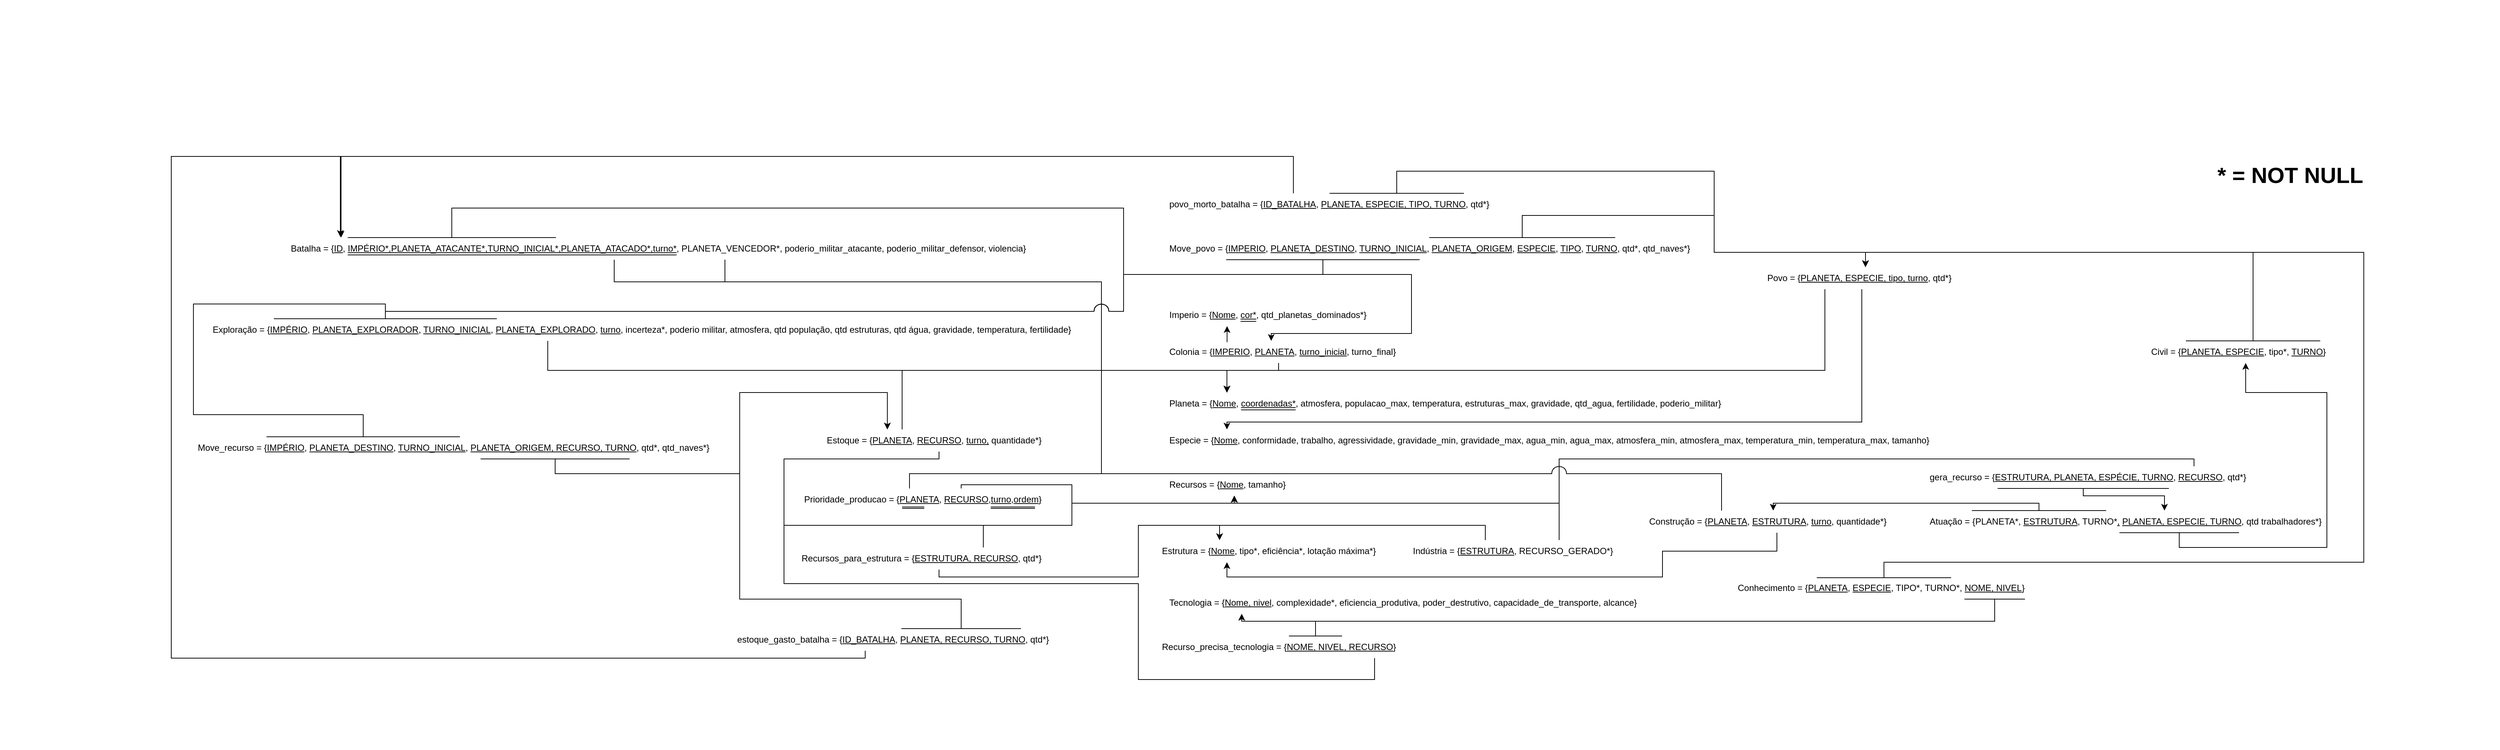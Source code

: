 <mxfile version="22.1.0" type="google">
  <diagram name="Page-1" id="C3AACWnxZTvl1h-b5WP7">
    <mxGraphModel grid="1" page="1" gridSize="10" guides="1" tooltips="1" connect="1" arrows="1" fold="1" pageScale="1" pageWidth="850" pageHeight="1100" math="0" shadow="0">
      <root>
        <mxCell id="0" />
        <mxCell id="1" parent="0" />
        <mxCell id="Lsbw4g7mnwXpiIo-o1B4-1" value="Imperio = {&lt;u&gt;Nome&lt;/u&gt;, &lt;span style=&quot;text-decoration: underline double;&quot;&gt;cor*&lt;/span&gt;, qtd_planetas_dominados*}" style="text;html=1;align=left;verticalAlign=middle;resizable=0;points=[];autosize=1;strokeColor=none;fillColor=none;" vertex="1" parent="1">
          <mxGeometry x="50" y="-110" width="290" height="30" as="geometry" />
        </mxCell>
        <mxCell id="Lsbw4g7mnwXpiIo-o1B4-4" value="Recursos = {&lt;u&gt;Nome&lt;/u&gt;, tamanho}" style="text;html=1;align=left;verticalAlign=middle;resizable=0;points=[];autosize=1;strokeColor=none;fillColor=none;fontSize=12;fontFamily=Helvetica;fontColor=default;" vertex="1" parent="1">
          <mxGeometry x="50" y="120" width="180" height="30" as="geometry" />
        </mxCell>
        <mxCell id="Lsbw4g7mnwXpiIo-o1B4-5" value="Especie = {&lt;u&gt;Nome&lt;/u&gt;, conformidade, trabalho, agressividade, gravidade_min, gravidade_max, agua_min, agua_max, atmosfera_min, atmosfera_max, temperatura_min, temperatura_max, tamanho}&amp;nbsp;" style="text;html=1;align=left;verticalAlign=middle;resizable=0;points=[];autosize=1;strokeColor=none;fillColor=none;fontSize=12;fontFamily=Helvetica;fontColor=default;" vertex="1" parent="1">
          <mxGeometry x="50" y="60" width="1060" height="30" as="geometry" />
        </mxCell>
        <mxCell id="mTyOfikyn7oOmh0rxIlr-37" style="edgeStyle=orthogonalEdgeStyle;rounded=0;orthogonalLoop=1;jettySize=auto;html=1;startArrow=baseDash;startFill=0;startSize=70;" edge="1" parent="1" source="Lsbw4g7mnwXpiIo-o1B4-14" target="Lsbw4g7mnwXpiIo-o1B4-8">
          <mxGeometry relative="1" as="geometry">
            <Array as="points">
              <mxPoint x="250" y="320" />
              <mxPoint x="150" y="320" />
            </Array>
          </mxGeometry>
        </mxCell>
        <mxCell id="Lsbw4g7mnwXpiIo-o1B4-14" value="Recurso_precisa_tecnologia = {&lt;u&gt;NOME, NIVEL, RECURSO&lt;/u&gt;}" style="text;html=1;align=left;verticalAlign=middle;resizable=0;points=[];autosize=1;strokeColor=none;fillColor=none;fontSize=12;fontFamily=Helvetica;fontColor=default;" vertex="1" parent="1">
          <mxGeometry x="40" y="340" width="340" height="30" as="geometry" />
        </mxCell>
        <mxCell id="gEWx3QEfxUd5CWkfhM15-16" value="Move_povo = {&lt;u&gt;IMPERIO&lt;/u&gt;, &lt;u&gt;PLANETA_DESTINO&lt;/u&gt;, &lt;u&gt;TURNO_INICIAL&lt;/u&gt;, &lt;u&gt;PLANETA_ORIGEM&lt;/u&gt;, &lt;u&gt;ESPECIE&lt;/u&gt;, &lt;u&gt;TIPO&lt;/u&gt;, &lt;u&gt;TURNO&lt;/u&gt;, qtd*, qtd_naves*}" style="text;html=1;align=left;verticalAlign=middle;resizable=0;points=[];autosize=1;strokeColor=none;fillColor=none;" vertex="1" parent="1">
          <mxGeometry x="50" y="-200" width="730" height="30" as="geometry" />
        </mxCell>
        <mxCell id="mTyOfikyn7oOmh0rxIlr-56" style="edgeStyle=orthogonalEdgeStyle;rounded=0;orthogonalLoop=1;jettySize=auto;html=1;startArrow=baseDash;startFill=0;startSize=200;endSize=6;targetPerimeterSpacing=0;" edge="1" parent="1" source="gEWx3QEfxUd5CWkfhM15-37" target="Chm7QgpPJBf-2q2Y1dln-6">
          <mxGeometry relative="1" as="geometry">
            <Array as="points">
              <mxPoint x="-780" y="120" />
              <mxPoint x="-530" y="120" />
              <mxPoint x="-530" y="10" />
              <mxPoint x="-330" y="10" />
            </Array>
          </mxGeometry>
        </mxCell>
        <mxCell id="gEWx3QEfxUd5CWkfhM15-37" value="Move_recurso = {&lt;u&gt;IMPÉRIO&lt;/u&gt;, &lt;u&gt;PLANETA_DESTINO&lt;/u&gt;, &lt;u&gt;TURNO_INICIAL&lt;/u&gt;, &lt;u&gt;PLANETA_ORIGEM, RECURSO, TURNO&lt;/u&gt;, qtd*, qtd_naves*}" style="text;html=1;align=right;verticalAlign=middle;resizable=0;points=[];autosize=1;strokeColor=none;fillColor=none;" vertex="1" parent="1">
          <mxGeometry x="-1290" y="70" width="720" height="30" as="geometry" />
        </mxCell>
        <mxCell id="mTyOfikyn7oOmh0rxIlr-70" style="edgeStyle=orthogonalEdgeStyle;rounded=0;orthogonalLoop=1;jettySize=auto;html=1;startArrow=baseDash;startFill=0;startSize=230;" edge="1" parent="1" source="gEWx3QEfxUd5CWkfhM15-42" target="Chm7QgpPJBf-2q2Y1dln-9">
          <mxGeometry relative="1" as="geometry">
            <Array as="points">
              <mxPoint x="1290" y="150" />
              <mxPoint x="1400" y="150" />
            </Array>
          </mxGeometry>
        </mxCell>
        <mxCell id="mTyOfikyn7oOmh0rxIlr-73" style="edgeStyle=orthogonalEdgeStyle;rounded=0;orthogonalLoop=1;jettySize=auto;html=1;jumpStyle=arc;jumpSize=20;" edge="1" parent="1" source="gEWx3QEfxUd5CWkfhM15-42" target="Lsbw4g7mnwXpiIo-o1B4-4">
          <mxGeometry relative="1" as="geometry">
            <Array as="points">
              <mxPoint x="1440" y="100" />
              <mxPoint x="580" y="100" />
              <mxPoint x="580" y="160" />
              <mxPoint x="140" y="160" />
            </Array>
          </mxGeometry>
        </mxCell>
        <mxCell id="gEWx3QEfxUd5CWkfhM15-42" value="gera_recurso = {&lt;u&gt;ESTRUTURA, PLANETA, ESPÉCIE, TURNO&lt;/u&gt;, &lt;u&gt;RECURSO&lt;/u&gt;, qtd*}" style="text;html=1;align=left;verticalAlign=middle;resizable=0;points=[];autosize=1;strokeColor=none;fillColor=none;" vertex="1" parent="1">
          <mxGeometry x="1080" y="110" width="450" height="30" as="geometry" />
        </mxCell>
        <mxCell id="Lsbw4g7mnwXpiIo-o1B4-7" value="Estrutura = {&lt;u&gt;Nome&lt;/u&gt;, tipo*, eficiência*, lotação máxima*}" style="text;html=1;align=left;verticalAlign=middle;resizable=0;points=[];autosize=1;strokeColor=none;fillColor=none;fontSize=12;fontFamily=Helvetica;fontColor=default;" vertex="1" parent="1">
          <mxGeometry x="40" y="210" width="310" height="30" as="geometry" />
        </mxCell>
        <mxCell id="mTyOfikyn7oOmh0rxIlr-40" style="edgeStyle=orthogonalEdgeStyle;rounded=0;orthogonalLoop=1;jettySize=auto;html=1;" edge="1" parent="1" source="gEWx3QEfxUd5CWkfhM15-10" target="Lsbw4g7mnwXpiIo-o1B4-7">
          <mxGeometry relative="1" as="geometry">
            <Array as="points">
              <mxPoint x="480" y="190" />
              <mxPoint x="120" y="190" />
            </Array>
          </mxGeometry>
        </mxCell>
        <mxCell id="gEWx3QEfxUd5CWkfhM15-10" value="Indústria = {&lt;u&gt;ESTRUTURA&lt;/u&gt;, RECURSO_GERADO*}" style="text;html=1;align=left;verticalAlign=middle;resizable=0;points=[];autosize=1;strokeColor=none;fillColor=none;" vertex="1" parent="1">
          <mxGeometry x="380" y="210" width="290" height="30" as="geometry" />
        </mxCell>
        <mxCell id="Lsbw4g7mnwXpiIo-o1B4-8" value="Tecnologia = {&lt;u&gt;Nome, nivel&lt;/u&gt;, complexidade*, eficiencia_produtiva, poder_destrutivo, capacidade_de_transporte, alcance}" style="text;html=1;align=left;verticalAlign=middle;resizable=0;points=[];autosize=1;strokeColor=none;fillColor=none;fontSize=12;fontFamily=Helvetica;fontColor=default;" vertex="1" parent="1">
          <mxGeometry x="50" y="280" width="660" height="30" as="geometry" />
        </mxCell>
        <mxCell id="mTyOfikyn7oOmh0rxIlr-20" style="edgeStyle=orthogonalEdgeStyle;rounded=0;orthogonalLoop=1;jettySize=auto;html=1;endArrow=none;endFill=0;" edge="1" parent="1" source="Chm7QgpPJBf-2q2Y1dln-6">
          <mxGeometry relative="1" as="geometry">
            <mxPoint x="130" y="-20" as="targetPoint" />
            <Array as="points">
              <mxPoint x="-310" y="-20" />
            </Array>
          </mxGeometry>
        </mxCell>
        <mxCell id="Chm7QgpPJBf-2q2Y1dln-6" value="Estoque = {&lt;u&gt;PLANETA&lt;/u&gt;, &lt;u&gt;RECURSO&lt;/u&gt;, &lt;u&gt;turno,&lt;/u&gt;&amp;nbsp;quantidade*}" style="text;html=1;align=right;verticalAlign=middle;resizable=0;points=[];autosize=1;strokeColor=none;fillColor=none;" vertex="1" parent="1">
          <mxGeometry x="-430" y="60" width="310" height="30" as="geometry" />
        </mxCell>
        <mxCell id="mTyOfikyn7oOmh0rxIlr-27" style="edgeStyle=orthogonalEdgeStyle;rounded=0;orthogonalLoop=1;jettySize=auto;html=1;" edge="1" parent="1" source="gEWx3QEfxUd5CWkfhM15-18" target="Lsbw4g7mnwXpiIo-o1B4-4">
          <mxGeometry relative="1" as="geometry">
            <mxPoint x="30" y="150" as="targetPoint" />
            <Array as="points">
              <mxPoint x="-230" y="135" />
              <mxPoint x="-80" y="135" />
              <mxPoint x="-80" y="160" />
              <mxPoint x="140" y="160" />
            </Array>
          </mxGeometry>
        </mxCell>
        <mxCell id="gEWx3QEfxUd5CWkfhM15-18" value="Prioridade_producao = {&lt;u&gt;PLANETA&lt;/u&gt;, &lt;u&gt;RECURSO&lt;/u&gt;,&lt;u&gt;turno&lt;/u&gt;,&lt;u&gt;ordem&lt;/u&gt;}" style="text;html=1;align=right;verticalAlign=middle;resizable=0;points=[];autosize=1;strokeColor=none;fillColor=none;" vertex="1" parent="1">
          <mxGeometry x="-470" y="140" width="350" height="30" as="geometry" />
        </mxCell>
        <mxCell id="gEWx3QEfxUd5CWkfhM15-38" value="estoque_gasto_batalha = {&lt;u&gt;ID_BATALHA&lt;/u&gt;, &lt;u&gt;PLANETA, RECURSO, TURNO&lt;/u&gt;, qtd*}" style="text;html=1;align=right;verticalAlign=middle;resizable=0;points=[];autosize=1;strokeColor=none;fillColor=none;" vertex="1" parent="1">
          <mxGeometry x="-560" y="330" width="450" height="30" as="geometry" />
        </mxCell>
        <mxCell id="gEWx3QEfxUd5CWkfhM15-39" value="povo_morto_batalha = {&lt;u&gt;ID_BATALHA&lt;/u&gt;, &lt;u&gt;PLANETA, ESPECIE, TIPO, TURNO&lt;/u&gt;, qtd*}" style="text;html=1;align=left;verticalAlign=middle;resizable=0;points=[];autosize=1;strokeColor=none;fillColor=none;" vertex="1" parent="1">
          <mxGeometry x="50" y="-260" width="460" height="30" as="geometry" />
        </mxCell>
        <mxCell id="AogvxfoWtlMNjZo7INhP-4" value="Povo = {&lt;u&gt;PLANETA, ESPECIE, tipo, turno&lt;/u&gt;, qtd*}" style="text;html=1;align=left;verticalAlign=middle;resizable=0;points=[];autosize=1;strokeColor=none;fillColor=none;" vertex="1" parent="1">
          <mxGeometry x="860" y="-160" width="270" height="30" as="geometry" />
        </mxCell>
        <mxCell id="AogvxfoWtlMNjZo7INhP-5" value="Civil = {&lt;u&gt;PLANETA, ESPECIE&lt;/u&gt;, tipo*, &lt;u&gt;TURNO&lt;/u&gt;}" style="text;html=1;align=left;verticalAlign=middle;resizable=0;points=[];autosize=1;strokeColor=none;fillColor=none;fontSize=12;fontFamily=Helvetica;fontColor=default;" vertex="1" parent="1">
          <mxGeometry x="1380" y="-60" width="260" height="30" as="geometry" />
        </mxCell>
        <mxCell id="Chm7QgpPJBf-2q2Y1dln-1" value="Conhecimento = {&lt;u&gt;PLANETA&lt;/u&gt;, &lt;u&gt;ESPECIE&lt;/u&gt;, TIPO*,&amp;nbsp;TURNO*, &lt;u&gt;NOME, NIVEL&lt;/u&gt;}" style="text;html=1;align=left;verticalAlign=middle;resizable=0;points=[];autosize=1;strokeColor=none;fillColor=none;" vertex="1" parent="1">
          <mxGeometry x="820" y="260" width="410" height="30" as="geometry" />
        </mxCell>
        <mxCell id="mTyOfikyn7oOmh0rxIlr-28" style="edgeStyle=orthogonalEdgeStyle;rounded=0;orthogonalLoop=1;jettySize=auto;html=1;" edge="1" parent="1" source="Chm7QgpPJBf-2q2Y1dln-4" target="Lsbw4g7mnwXpiIo-o1B4-3">
          <mxGeometry relative="1" as="geometry">
            <Array as="points">
              <mxPoint x="200" y="-20" />
              <mxPoint x="130" y="-20" />
            </Array>
          </mxGeometry>
        </mxCell>
        <mxCell id="mTyOfikyn7oOmh0rxIlr-29" style="edgeStyle=orthogonalEdgeStyle;rounded=0;orthogonalLoop=1;jettySize=auto;html=1;exitX=0.243;exitY=0.06;exitDx=0;exitDy=0;exitPerimeter=0;" edge="1" parent="1" source="Chm7QgpPJBf-2q2Y1dln-4" target="Lsbw4g7mnwXpiIo-o1B4-1">
          <mxGeometry relative="1" as="geometry">
            <Array as="points">
              <mxPoint x="130" y="-70" />
              <mxPoint x="130" y="-70" />
            </Array>
          </mxGeometry>
        </mxCell>
        <mxCell id="Chm7QgpPJBf-2q2Y1dln-4" value="Colonia = {&lt;u&gt;IMPERIO&lt;/u&gt;, &lt;u&gt;PLANETA&lt;/u&gt;, &lt;u&gt;turno_inicial&lt;/u&gt;, turno_final}" style="text;html=1;align=left;verticalAlign=middle;resizable=0;points=[];autosize=1;strokeColor=none;fillColor=none;" vertex="1" parent="1">
          <mxGeometry x="50" y="-60" width="330" height="30" as="geometry" />
        </mxCell>
        <mxCell id="Lsbw4g7mnwXpiIo-o1B4-3" value="Planeta = {&lt;u&gt;Nome&lt;/u&gt;, &lt;span style=&quot;text-decoration: underline double;&quot;&gt;coordenadas*&lt;/span&gt;, atmosfera, populacao_max, temperatura, estruturas_max, gravidade, qtd_agua, fertilidade, poderio_militar}" style="text;html=1;align=left;verticalAlign=middle;resizable=0;points=[];autosize=1;strokeColor=none;fillColor=none;fontSize=12;fontFamily=Helvetica;fontColor=default;" vertex="1" parent="1">
          <mxGeometry x="50" y="10" width="770" height="30" as="geometry" />
        </mxCell>
        <mxCell id="Chm7QgpPJBf-2q2Y1dln-7" value="Exploração = {&lt;u&gt;IMPÉRIO&lt;/u&gt;, &lt;u&gt;PLANETA_EXPLORADOR&lt;/u&gt;, &lt;u&gt;TURNO_INICIAL&lt;/u&gt;, &lt;u&gt;PLANETA_EXPLORADO&lt;/u&gt;, &lt;u&gt;turno&lt;/u&gt;, incerteza*, poderio militar, atmosfera, qtd população, qtd estruturas, qtd água, gravidade, temperatura, fertilidade}" style="text;html=1;align=right;verticalAlign=middle;resizable=0;points=[];autosize=1;strokeColor=none;fillColor=none;" vertex="1" parent="1">
          <mxGeometry x="-1270" y="-90" width="1190" height="30" as="geometry" />
        </mxCell>
        <mxCell id="Chm7QgpPJBf-2q2Y1dln-8" value="&lt;div style=&quot;&quot;&gt;&lt;span style=&quot;background-color: initial;&quot;&gt;Batalha = {&lt;/span&gt;&lt;u style=&quot;background-color: initial;&quot;&gt;ID&lt;/u&gt;&lt;span style=&quot;background-color: initial;&quot;&gt;, &lt;/span&gt;&lt;span style=&quot;background-color: initial; text-decoration-line: underline; text-decoration-style: double;&quot;&gt;IMPÉRIO*,PLANETA_ATACANTE*,TURNO_INICIAL*,PLANETA_ATACADO*,turno*&lt;/span&gt;&lt;span style=&quot;background-color: initial;&quot;&gt;, PLANETA_VENCEDOR*, poderio_militar_atacante, poderio_militar_defensor, violencia}&amp;nbsp;&lt;/span&gt;&lt;/div&gt;" style="text;html=1;align=left;verticalAlign=middle;resizable=0;points=[];autosize=1;strokeColor=none;fillColor=none;" vertex="1" parent="1">
          <mxGeometry x="-1140" y="-200" width="1020" height="30" as="geometry" />
        </mxCell>
        <mxCell id="mTyOfikyn7oOmh0rxIlr-23" style="edgeStyle=orthogonalEdgeStyle;rounded=0;orthogonalLoop=1;jettySize=auto;html=1;" edge="1" parent="1" source="Lsbw4g7mnwXpiIo-o1B4-13" target="Lsbw4g7mnwXpiIo-o1B4-7">
          <mxGeometry relative="1" as="geometry">
            <Array as="points">
              <mxPoint x="-260" y="260" />
              <mxPoint x="10" y="260" />
              <mxPoint x="10" y="190" />
              <mxPoint x="120" y="190" />
            </Array>
          </mxGeometry>
        </mxCell>
        <mxCell id="mTyOfikyn7oOmh0rxIlr-26" style="edgeStyle=orthogonalEdgeStyle;rounded=0;orthogonalLoop=1;jettySize=auto;html=1;" edge="1" parent="1" source="Lsbw4g7mnwXpiIo-o1B4-13" target="Lsbw4g7mnwXpiIo-o1B4-4">
          <mxGeometry relative="1" as="geometry">
            <Array as="points">
              <mxPoint x="-200" y="190" />
              <mxPoint x="-80" y="190" />
              <mxPoint x="-80" y="160" />
              <mxPoint x="140" y="160" />
            </Array>
          </mxGeometry>
        </mxCell>
        <mxCell id="Lsbw4g7mnwXpiIo-o1B4-13" value="Recursos_para_estrutura = {&lt;u&gt;ESTRUTURA, RECURSO&lt;/u&gt;, qtd*}" style="text;html=1;align=right;verticalAlign=middle;resizable=0;points=[];autosize=1;strokeColor=none;fillColor=none;fontSize=12;fontFamily=Helvetica;fontColor=default;" vertex="1" parent="1">
          <mxGeometry x="-470" y="220" width="350" height="30" as="geometry" />
        </mxCell>
        <mxCell id="mTyOfikyn7oOmh0rxIlr-22" style="edgeStyle=orthogonalEdgeStyle;rounded=0;orthogonalLoop=1;jettySize=auto;html=1;" edge="1" parent="1" source="Chm7QgpPJBf-2q2Y1dln-6" target="Lsbw4g7mnwXpiIo-o1B4-4">
          <mxGeometry relative="1" as="geometry">
            <Array as="points">
              <mxPoint x="-260" y="100" />
              <mxPoint x="-470" y="100" />
              <mxPoint x="-470" y="190" />
              <mxPoint x="-80" y="190" />
              <mxPoint x="-80" y="160" />
              <mxPoint x="140" y="160" />
            </Array>
          </mxGeometry>
        </mxCell>
        <mxCell id="mTyOfikyn7oOmh0rxIlr-25" style="edgeStyle=orthogonalEdgeStyle;rounded=0;orthogonalLoop=1;jettySize=auto;html=1;startArrow=baseDash;startFill=0;startSize=160;" edge="1" parent="1" source="gEWx3QEfxUd5CWkfhM15-38" target="Chm7QgpPJBf-2q2Y1dln-6">
          <mxGeometry relative="1" as="geometry">
            <mxPoint x="-430" y="75" as="targetPoint" />
            <Array as="points">
              <mxPoint x="-230" y="290" />
              <mxPoint x="-530" y="290" />
              <mxPoint x="-530" y="10" />
              <mxPoint x="-330" y="10" />
            </Array>
          </mxGeometry>
        </mxCell>
        <mxCell id="mTyOfikyn7oOmh0rxIlr-30" style="edgeStyle=orthogonalEdgeStyle;rounded=0;orthogonalLoop=1;jettySize=auto;html=1;startArrow=baseDash;startFill=0;targetPerimeterSpacing=8;startSize=280;endArrow=none;endFill=0;" edge="1" parent="1" source="Chm7QgpPJBf-2q2Y1dln-8">
          <mxGeometry relative="1" as="geometry">
            <mxPoint x="260" y="-150" as="targetPoint" />
            <Array as="points">
              <mxPoint x="-920" y="-240" />
              <mxPoint x="-10" y="-240" />
              <mxPoint x="-10" y="-150" />
              <mxPoint x="50" y="-150" />
            </Array>
          </mxGeometry>
        </mxCell>
        <mxCell id="mTyOfikyn7oOmh0rxIlr-31" style="edgeStyle=orthogonalEdgeStyle;rounded=0;orthogonalLoop=1;jettySize=auto;html=1;" edge="1" parent="1" source="Chm7QgpPJBf-2q2Y1dln-8" target="Lsbw4g7mnwXpiIo-o1B4-3">
          <mxGeometry relative="1" as="geometry">
            <Array as="points">
              <mxPoint x="-700" y="-140" />
              <mxPoint x="-40" y="-140" />
              <mxPoint x="-40" y="-20" />
              <mxPoint x="130" y="-20" />
            </Array>
          </mxGeometry>
        </mxCell>
        <mxCell id="mTyOfikyn7oOmh0rxIlr-35" style="edgeStyle=orthogonalEdgeStyle;rounded=0;orthogonalLoop=1;jettySize=auto;html=1;jumpStyle=arc;jumpSize=20;" edge="1" parent="1" source="gEWx3QEfxUd5CWkfhM15-38">
          <mxGeometry relative="1" as="geometry">
            <Array as="points">
              <mxPoint x="-360" y="370" />
              <mxPoint x="-1300" y="370" />
              <mxPoint x="-1300" y="-310" />
              <mxPoint x="-1071" y="-310" />
            </Array>
            <mxPoint x="-1071" y="-201" as="targetPoint" />
          </mxGeometry>
        </mxCell>
        <mxCell id="mTyOfikyn7oOmh0rxIlr-34" style="edgeStyle=orthogonalEdgeStyle;rounded=0;orthogonalLoop=1;jettySize=auto;html=1;jumpStyle=none;" edge="1" parent="1" source="Chm7QgpPJBf-2q2Y1dln-8" target="Lsbw4g7mnwXpiIo-o1B4-3">
          <mxGeometry relative="1" as="geometry">
            <mxPoint x="50" y="85" as="targetPoint" />
            <Array as="points">
              <mxPoint x="-550" y="-140" />
              <mxPoint x="-40" y="-140" />
              <mxPoint x="-40" y="-20" />
              <mxPoint x="130" y="-20" />
            </Array>
          </mxGeometry>
        </mxCell>
        <mxCell id="mTyOfikyn7oOmh0rxIlr-36" style="edgeStyle=orthogonalEdgeStyle;rounded=0;orthogonalLoop=1;jettySize=auto;html=1;" edge="1" parent="1" source="Lsbw4g7mnwXpiIo-o1B4-14" target="Lsbw4g7mnwXpiIo-o1B4-4">
          <mxGeometry relative="1" as="geometry">
            <mxPoint x="400" y="369" as="sourcePoint" />
            <mxPoint x="50.9" y="189.67" as="targetPoint" />
            <Array as="points">
              <mxPoint x="330" y="399" />
              <mxPoint x="10" y="399" />
              <mxPoint x="10" y="269" />
              <mxPoint x="-470" y="269" />
              <mxPoint x="-470" y="190" />
              <mxPoint x="-80" y="190" />
              <mxPoint x="-80" y="160" />
              <mxPoint x="140" y="160" />
            </Array>
          </mxGeometry>
        </mxCell>
        <mxCell id="mTyOfikyn7oOmh0rxIlr-46" style="edgeStyle=orthogonalEdgeStyle;rounded=0;orthogonalLoop=1;jettySize=auto;html=1;" edge="1" parent="1" source="gEWx3QEfxUd5CWkfhM15-10" target="Lsbw4g7mnwXpiIo-o1B4-4">
          <mxGeometry relative="1" as="geometry">
            <Array as="points">
              <mxPoint x="580" y="160" />
              <mxPoint x="140" y="160" />
            </Array>
          </mxGeometry>
        </mxCell>
        <mxCell id="mTyOfikyn7oOmh0rxIlr-47" style="edgeStyle=orthogonalEdgeStyle;rounded=0;orthogonalLoop=1;jettySize=auto;html=1;" edge="1" parent="1" source="AogvxfoWtlMNjZo7INhP-4" target="Lsbw4g7mnwXpiIo-o1B4-3">
          <mxGeometry relative="1" as="geometry">
            <mxPoint x="790" y="70" as="targetPoint" />
            <Array as="points">
              <mxPoint x="940" y="-20" />
              <mxPoint x="130" y="-20" />
            </Array>
          </mxGeometry>
        </mxCell>
        <mxCell id="mTyOfikyn7oOmh0rxIlr-48" style="edgeStyle=orthogonalEdgeStyle;rounded=0;orthogonalLoop=1;jettySize=auto;html=1;" edge="1" parent="1" source="AogvxfoWtlMNjZo7INhP-4" target="Lsbw4g7mnwXpiIo-o1B4-5">
          <mxGeometry relative="1" as="geometry">
            <Array as="points">
              <mxPoint x="990" y="50" />
              <mxPoint x="130" y="50" />
            </Array>
          </mxGeometry>
        </mxCell>
        <mxCell id="mTyOfikyn7oOmh0rxIlr-49" style="edgeStyle=orthogonalEdgeStyle;rounded=0;orthogonalLoop=1;jettySize=auto;html=1;startArrow=baseDash;startFill=0;startSize=180;" edge="1" parent="1" source="AogvxfoWtlMNjZo7INhP-5" target="AogvxfoWtlMNjZo7INhP-4">
          <mxGeometry relative="1" as="geometry">
            <Array as="points">
              <mxPoint x="1520" y="-180" />
              <mxPoint x="995" y="-180" />
            </Array>
          </mxGeometry>
        </mxCell>
        <mxCell id="mTyOfikyn7oOmh0rxIlr-51" style="edgeStyle=orthogonalEdgeStyle;rounded=0;orthogonalLoop=1;jettySize=auto;html=1;startArrow=baseDash;startFill=0;startSize=260;" edge="1" parent="1" source="gEWx3QEfxUd5CWkfhM15-16" target="Chm7QgpPJBf-2q2Y1dln-4">
          <mxGeometry relative="1" as="geometry">
            <Array as="points">
              <mxPoint x="260" y="-150" />
              <mxPoint x="380" y="-150" />
              <mxPoint x="380" y="-70" />
              <mxPoint x="190" y="-70" />
            </Array>
          </mxGeometry>
        </mxCell>
        <mxCell id="mTyOfikyn7oOmh0rxIlr-52" style="edgeStyle=orthogonalEdgeStyle;rounded=0;orthogonalLoop=1;jettySize=auto;html=1;startArrow=baseDash;startFill=0;startSize=250;" edge="1" parent="1" source="gEWx3QEfxUd5CWkfhM15-16" target="AogvxfoWtlMNjZo7INhP-4">
          <mxGeometry relative="1" as="geometry">
            <Array as="points">
              <mxPoint x="530" y="-230" />
              <mxPoint x="790" y="-230" />
              <mxPoint x="790" y="-180" />
              <mxPoint x="995" y="-180" />
            </Array>
          </mxGeometry>
        </mxCell>
        <mxCell id="mTyOfikyn7oOmh0rxIlr-53" style="edgeStyle=orthogonalEdgeStyle;rounded=0;orthogonalLoop=1;jettySize=auto;html=1;jumpStyle=arc;jumpSize=20;startArrow=baseDash;startFill=0;startSize=300;endArrow=none;endFill=0;" edge="1" parent="1" source="Chm7QgpPJBf-2q2Y1dln-7">
          <mxGeometry relative="1" as="geometry">
            <Array as="points">
              <mxPoint x="-1010" y="-100" />
              <mxPoint x="-10" y="-100" />
              <mxPoint x="-10" y="-150" />
              <mxPoint x="50" y="-150" />
            </Array>
            <mxPoint x="260" y="-150" as="targetPoint" />
          </mxGeometry>
        </mxCell>
        <mxCell id="mTyOfikyn7oOmh0rxIlr-55" style="edgeStyle=orthogonalEdgeStyle;rounded=0;orthogonalLoop=1;jettySize=auto;html=1;endArrow=none;endFill=0;" edge="1" parent="1" source="Chm7QgpPJBf-2q2Y1dln-7">
          <mxGeometry relative="1" as="geometry">
            <mxPoint x="130" y="-20" as="targetPoint" />
            <Array as="points">
              <mxPoint x="-790" y="-20" />
            </Array>
          </mxGeometry>
        </mxCell>
        <mxCell id="mTyOfikyn7oOmh0rxIlr-57" style="edgeStyle=orthogonalEdgeStyle;rounded=0;orthogonalLoop=1;jettySize=auto;html=1;startArrow=baseDash;startFill=0;jumpSize=20;startSize=260;jumpStyle=arc;endArrow=none;endFill=0;" edge="1" parent="1" source="gEWx3QEfxUd5CWkfhM15-37">
          <mxGeometry relative="1" as="geometry">
            <Array as="points">
              <mxPoint x="-1040" y="40" />
              <mxPoint x="-1270" y="40" />
              <mxPoint x="-1270" y="-110" />
              <mxPoint x="-1010" y="-110" />
              <mxPoint x="-1010" y="-100" />
              <mxPoint x="-10" y="-100" />
              <mxPoint x="-10" y="-150" />
            </Array>
            <mxPoint x="260" y="-150" as="targetPoint" />
          </mxGeometry>
        </mxCell>
        <mxCell id="mTyOfikyn7oOmh0rxIlr-58" style="edgeStyle=orthogonalEdgeStyle;rounded=0;orthogonalLoop=1;jettySize=auto;html=1;startArrow=baseDash;startFill=0;startSize=80;" edge="1" parent="1" source="Chm7QgpPJBf-2q2Y1dln-1" target="Lsbw4g7mnwXpiIo-o1B4-8">
          <mxGeometry relative="1" as="geometry">
            <mxPoint x="147.241" y="300" as="targetPoint" />
            <Array as="points">
              <mxPoint x="1170" y="320" />
              <mxPoint x="150" y="320" />
            </Array>
          </mxGeometry>
        </mxCell>
        <mxCell id="mTyOfikyn7oOmh0rxIlr-59" style="edgeStyle=orthogonalEdgeStyle;rounded=0;orthogonalLoop=1;jettySize=auto;html=1;startArrow=baseDash;startFill=0;startSize=180;sourcePerimeterSpacing=-1;" edge="1" parent="1" source="Chm7QgpPJBf-2q2Y1dln-1" target="AogvxfoWtlMNjZo7INhP-4">
          <mxGeometry relative="1" as="geometry">
            <Array as="points">
              <mxPoint x="1020" y="240" />
              <mxPoint x="1670" y="240" />
              <mxPoint x="1670" y="-180" />
              <mxPoint x="995" y="-180" />
            </Array>
          </mxGeometry>
        </mxCell>
        <mxCell id="mTyOfikyn7oOmh0rxIlr-60" style="edgeStyle=orthogonalEdgeStyle;rounded=0;orthogonalLoop=1;jettySize=auto;html=1;startArrow=baseDash;startFill=0;startSize=180;" edge="1" parent="1" source="gEWx3QEfxUd5CWkfhM15-39" target="AogvxfoWtlMNjZo7INhP-4">
          <mxGeometry relative="1" as="geometry">
            <Array as="points">
              <mxPoint x="360" y="-290" />
              <mxPoint x="790" y="-290" />
              <mxPoint x="790" y="-180" />
              <mxPoint x="995" y="-180" />
            </Array>
          </mxGeometry>
        </mxCell>
        <mxCell id="mTyOfikyn7oOmh0rxIlr-61" style="edgeStyle=orthogonalEdgeStyle;rounded=0;orthogonalLoop=1;jettySize=auto;html=1;" edge="1" parent="1" source="gEWx3QEfxUd5CWkfhM15-39" target="Chm7QgpPJBf-2q2Y1dln-8">
          <mxGeometry relative="1" as="geometry">
            <Array as="points">
              <mxPoint x="220" y="-310" />
              <mxPoint x="-1070" y="-310" />
            </Array>
          </mxGeometry>
        </mxCell>
        <mxCell id="mTyOfikyn7oOmh0rxIlr-69" style="edgeStyle=orthogonalEdgeStyle;rounded=0;orthogonalLoop=1;jettySize=auto;html=1;startArrow=baseDash;startFill=0;startSize=180;" edge="1" parent="1" source="Chm7QgpPJBf-2q2Y1dln-9" target="Chm7QgpPJBf-2q2Y1dln-5">
          <mxGeometry relative="1" as="geometry">
            <Array as="points">
              <mxPoint x="1230" y="160" />
              <mxPoint x="870" y="160" />
            </Array>
          </mxGeometry>
        </mxCell>
        <mxCell id="mTyOfikyn7oOmh0rxIlr-71" style="edgeStyle=orthogonalEdgeStyle;rounded=0;orthogonalLoop=1;jettySize=auto;html=1;startArrow=baseDash;startFill=0;startSize=160;sourcePerimeterSpacing=0;" edge="1" parent="1" source="Chm7QgpPJBf-2q2Y1dln-9" target="AogvxfoWtlMNjZo7INhP-5">
          <mxGeometry relative="1" as="geometry">
            <Array as="points">
              <mxPoint x="1420" y="220" />
              <mxPoint x="1620" y="220" />
              <mxPoint x="1620" y="10" />
              <mxPoint x="1510" y="10" />
            </Array>
          </mxGeometry>
        </mxCell>
        <mxCell id="Chm7QgpPJBf-2q2Y1dln-9" value="Atuação = {PLANETA*, &lt;u&gt;ESTRUTURA&lt;/u&gt;, TURNO*&lt;u&gt;,&lt;/u&gt; &lt;u&gt;PLANETA, ESPECIE, TURNO&lt;/u&gt;, qtd trabalhadores*}" style="text;html=1;align=left;verticalAlign=middle;resizable=0;points=[];autosize=1;strokeColor=none;fillColor=none;" vertex="1" parent="1">
          <mxGeometry x="1080" y="170" width="550" height="30" as="geometry" />
        </mxCell>
        <mxCell id="mTyOfikyn7oOmh0rxIlr-66" style="edgeStyle=orthogonalEdgeStyle;rounded=0;orthogonalLoop=1;jettySize=auto;html=1;jumpStyle=arc;jumpSize=20;" edge="1" parent="1" source="Chm7QgpPJBf-2q2Y1dln-5" target="Lsbw4g7mnwXpiIo-o1B4-3">
          <mxGeometry relative="1" as="geometry">
            <Array as="points">
              <mxPoint x="800" y="120" />
              <mxPoint x="-40" y="120" />
              <mxPoint x="-40" y="-20" />
              <mxPoint x="130" y="-20" />
            </Array>
          </mxGeometry>
        </mxCell>
        <mxCell id="mTyOfikyn7oOmh0rxIlr-68" style="edgeStyle=orthogonalEdgeStyle;rounded=0;orthogonalLoop=1;jettySize=auto;html=1;" edge="1" parent="1" source="Chm7QgpPJBf-2q2Y1dln-5" target="Lsbw4g7mnwXpiIo-o1B4-7">
          <mxGeometry relative="1" as="geometry">
            <Array as="points">
              <mxPoint x="875" y="225" />
              <mxPoint x="720" y="225" />
              <mxPoint x="720" y="260" />
              <mxPoint x="130" y="260" />
            </Array>
          </mxGeometry>
        </mxCell>
        <mxCell id="Chm7QgpPJBf-2q2Y1dln-5" value="Construção = {&lt;u&gt;PLANETA&lt;/u&gt;, &lt;u&gt;ESTRUTURA&lt;/u&gt;, &lt;u&gt;turno&lt;/u&gt;,&amp;nbsp;quantidade*}" style="text;html=1;align=left;verticalAlign=middle;resizable=0;points=[];autosize=1;strokeColor=none;fillColor=none;" vertex="1" parent="1">
          <mxGeometry x="700" y="170" width="350" height="30" as="geometry" />
        </mxCell>
        <mxCell id="mTyOfikyn7oOmh0rxIlr-74" style="edgeStyle=orthogonalEdgeStyle;rounded=0;orthogonalLoop=1;jettySize=auto;html=1;jumpStyle=arc;jumpSize=15;endArrow=none;endFill=0;" edge="1" parent="1" source="gEWx3QEfxUd5CWkfhM15-18">
          <mxGeometry relative="1" as="geometry">
            <mxPoint x="130" y="-20" as="targetPoint" />
            <Array as="points">
              <mxPoint x="-300" y="120" />
              <mxPoint x="-40" y="120" />
              <mxPoint x="-40" y="-20" />
              <mxPoint x="50" y="-20" />
            </Array>
          </mxGeometry>
        </mxCell>
        <mxCell id="mTyOfikyn7oOmh0rxIlr-80" value="" style="group" connectable="0" vertex="1" parent="1">
          <mxGeometry x="-310" y="165.14" width="30" height="4.86" as="geometry" />
        </mxCell>
        <mxCell id="mTyOfikyn7oOmh0rxIlr-78" value="" style="endArrow=none;html=1;rounded=0;" edge="1" parent="mTyOfikyn7oOmh0rxIlr-80">
          <mxGeometry width="50" height="50" relative="1" as="geometry">
            <mxPoint as="sourcePoint" />
            <mxPoint x="30" as="targetPoint" />
          </mxGeometry>
        </mxCell>
        <mxCell id="mTyOfikyn7oOmh0rxIlr-79" value="" style="endArrow=none;html=1;rounded=0;" edge="1" parent="mTyOfikyn7oOmh0rxIlr-80">
          <mxGeometry width="50" height="50" relative="1" as="geometry">
            <mxPoint y="1.86" as="sourcePoint" />
            <mxPoint x="30" y="1.86" as="targetPoint" />
          </mxGeometry>
        </mxCell>
        <mxCell id="mTyOfikyn7oOmh0rxIlr-87" value="" style="group" connectable="0" vertex="1" parent="1">
          <mxGeometry x="-190" y="165.14" width="60" height="4.86" as="geometry" />
        </mxCell>
        <mxCell id="mTyOfikyn7oOmh0rxIlr-81" value="" style="group" connectable="0" vertex="1" parent="mTyOfikyn7oOmh0rxIlr-87">
          <mxGeometry width="30" height="4.86" as="geometry" />
        </mxCell>
        <mxCell id="mTyOfikyn7oOmh0rxIlr-82" value="" style="endArrow=none;html=1;rounded=0;" edge="1" parent="mTyOfikyn7oOmh0rxIlr-81">
          <mxGeometry width="50" height="50" relative="1" as="geometry">
            <mxPoint as="sourcePoint" />
            <mxPoint x="30" as="targetPoint" />
          </mxGeometry>
        </mxCell>
        <mxCell id="mTyOfikyn7oOmh0rxIlr-83" value="" style="endArrow=none;html=1;rounded=0;" edge="1" parent="mTyOfikyn7oOmh0rxIlr-81">
          <mxGeometry width="50" height="50" relative="1" as="geometry">
            <mxPoint y="1.86" as="sourcePoint" />
            <mxPoint x="30" y="1.86" as="targetPoint" />
          </mxGeometry>
        </mxCell>
        <mxCell id="mTyOfikyn7oOmh0rxIlr-84" value="" style="group" connectable="0" vertex="1" parent="mTyOfikyn7oOmh0rxIlr-87">
          <mxGeometry x="30" width="30" height="4.86" as="geometry" />
        </mxCell>
        <mxCell id="mTyOfikyn7oOmh0rxIlr-85" value="" style="endArrow=none;html=1;rounded=0;" edge="1" parent="mTyOfikyn7oOmh0rxIlr-84">
          <mxGeometry width="50" height="50" relative="1" as="geometry">
            <mxPoint as="sourcePoint" />
            <mxPoint x="30" as="targetPoint" />
          </mxGeometry>
        </mxCell>
        <mxCell id="mTyOfikyn7oOmh0rxIlr-86" value="" style="endArrow=none;html=1;rounded=0;" edge="1" parent="mTyOfikyn7oOmh0rxIlr-84">
          <mxGeometry width="50" height="50" relative="1" as="geometry">
            <mxPoint y="1.86" as="sourcePoint" />
            <mxPoint x="30" y="1.86" as="targetPoint" />
          </mxGeometry>
        </mxCell>
        <mxCell id="mTyOfikyn7oOmh0rxIlr-88" value="&lt;font style=&quot;font-size: 30px;&quot;&gt;* = NOT NULL&lt;/font&gt;" style="text;html=1;align=center;verticalAlign=middle;resizable=0;points=[];autosize=1;strokeColor=none;fillColor=none;fontStyle=1" vertex="1" parent="1">
          <mxGeometry x="1460" y="-310" width="220" height="50" as="geometry" />
        </mxCell>
      </root>
    </mxGraphModel>
  </diagram>
</mxfile>
